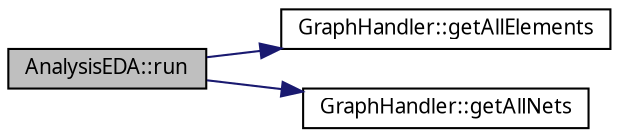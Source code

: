 digraph "AnalysisEDA::run"
{
 // LATEX_PDF_SIZE
  edge [fontname="FreeSans.ttf",fontsize="10",labelfontname="FreeSans.ttf",labelfontsize="10"];
  node [fontname="FreeSans.ttf",fontsize="10",shape=record];
  rankdir="LR";
  Node4 [label="AnalysisEDA::run",height=0.2,width=0.4,color="black", fillcolor="grey75", style="filled", fontcolor="black",tooltip=" "];
  Node4 -> Node5 [color="midnightblue",fontsize="10",style="solid",fontname="FreeSans.ttf"];
  Node5 [label="GraphHandler::getAllElements",height=0.2,width=0.4,color="black", fillcolor="white", style="filled",URL="$classGraphHandler.html#a795c8072e7483681cad04df6035d8976",tooltip="Returns the vector of all Elements."];
  Node4 -> Node6 [color="midnightblue",fontsize="10",style="solid",fontname="FreeSans.ttf"];
  Node6 [label="GraphHandler::getAllNets",height=0.2,width=0.4,color="black", fillcolor="white", style="filled",URL="$classGraphHandler.html#aac6816084341ea9b46ef2d5cfd16811e",tooltip="Returns the vector of all Nets."];
}
